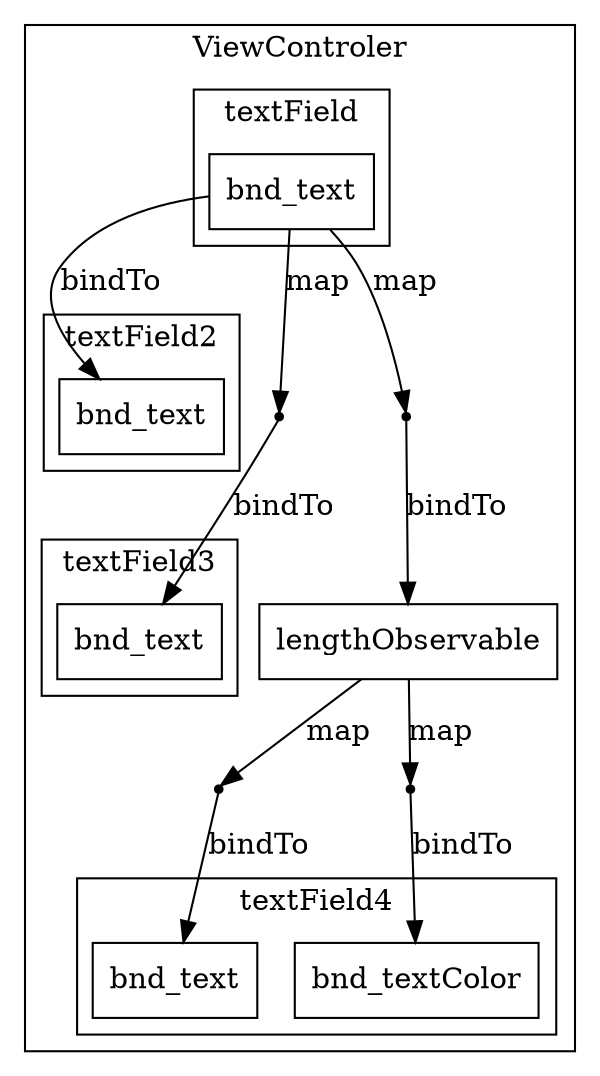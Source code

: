 // use to Graphviz when generate image file.
// http://www.graphviz.org/Download_macos.php

digraph relation {

  subgraph clusterVC {
    length [label="lengthObservable",shape="box"]
    label = "ViewControler";

  subgraph cluster1 {
    text1 [label="bnd_text",shape="box"]
    label = "textField";
  }
  subgraph cluster2 {
    text2 [label="bnd_text",shape="box"]
    label = "textField2"
  }
  subgraph cluster3 {
    text3 [label="bnd_text", shape="box"]
    label = "textField3";
  }
  subgraph cluster4 {
    text4 [label="bnd_text",shape="box"]
    text4Color [label="bnd_textColor",shape="box"]
    label = "textField4";
  }
  _a [label="",shape=point]
  _b [label="",shape=point]
  _c [label="",shape=point]
  _d [label="",shape=point]
}


  text1 -> text2 [label = "bindTo"]

  text1 -> _a [label = "map"]
  _a -> text3 [label = "bindTo"]

  text1 -> _b [label = "map"]
  _b -> length [label="bindTo"]

  length -> _c [label = "map"]
  _c -> text4 [label="bindTo"]
  length -> _d [label = "map"]
  _d -> text4Color [label="bindTo"]

}